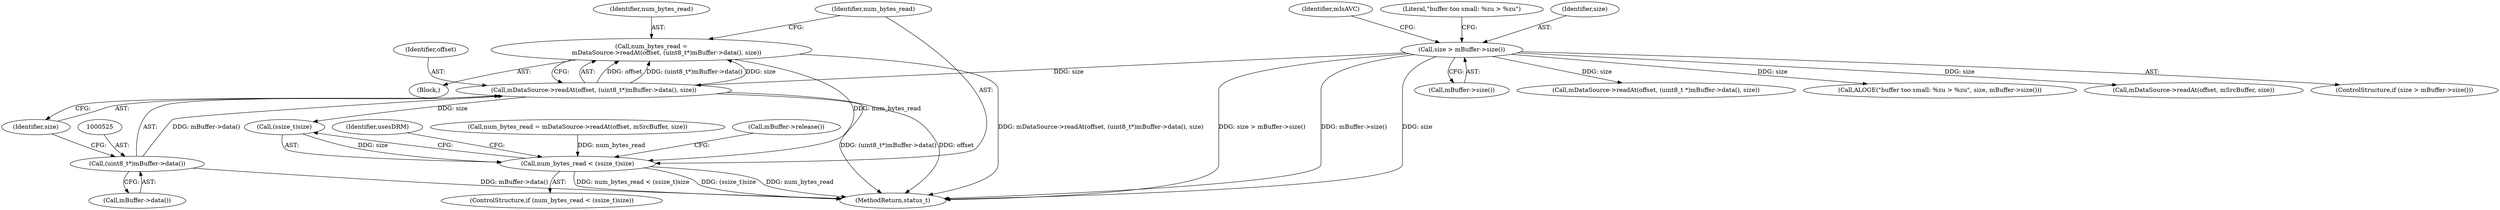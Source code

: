 digraph "0_Android_7a282fb64fef25349e9d341f102d9cea3bf75baf@API" {
"1000520" [label="(Call,num_bytes_read =\n                mDataSource->readAt(offset, (uint8_t*)mBuffer->data(), size))"];
"1000522" [label="(Call,mDataSource->readAt(offset, (uint8_t*)mBuffer->data(), size))"];
"1000524" [label="(Call,(uint8_t*)mBuffer->data())"];
"1000310" [label="(Call,size > mBuffer->size())"];
"1000537" [label="(Call,num_bytes_read < (ssize_t)size)"];
"1000550" [label="(Identifier,usesDRM)"];
"1000312" [label="(Call,mBuffer->size())"];
"1000521" [label="(Identifier,num_bytes_read)"];
"1000526" [label="(Call,mBuffer->data())"];
"1000335" [label="(Call,mDataSource->readAt(offset, (uint8_t *)mBuffer->data(), size))"];
"1000538" [label="(Identifier,num_bytes_read)"];
"1000524" [label="(Call,(uint8_t*)mBuffer->data())"];
"1000736" [label="(MethodReturn,status_t)"];
"1000523" [label="(Identifier,offset)"];
"1000536" [label="(ControlStructure,if (num_bytes_read < (ssize_t)size))"];
"1000520" [label="(Call,num_bytes_read =\n                mDataSource->readAt(offset, (uint8_t*)mBuffer->data(), size))"];
"1000314" [label="(Call,ALOGE(\"buffer too small: %zu > %zu\", size, mBuffer->size()))"];
"1000539" [label="(Call,(ssize_t)size)"];
"1000324" [label="(Identifier,mIsAVC)"];
"1000527" [label="(Identifier,size)"];
"1000532" [label="(Call,mDataSource->readAt(offset, mSrcBuffer, size))"];
"1000519" [label="(Block,)"];
"1000530" [label="(Call,num_bytes_read = mDataSource->readAt(offset, mSrcBuffer, size))"];
"1000309" [label="(ControlStructure,if (size > mBuffer->size()))"];
"1000315" [label="(Literal,\"buffer too small: %zu > %zu\")"];
"1000543" [label="(Call,mBuffer->release())"];
"1000522" [label="(Call,mDataSource->readAt(offset, (uint8_t*)mBuffer->data(), size))"];
"1000310" [label="(Call,size > mBuffer->size())"];
"1000537" [label="(Call,num_bytes_read < (ssize_t)size)"];
"1000311" [label="(Identifier,size)"];
"1000520" -> "1000519"  [label="AST: "];
"1000520" -> "1000522"  [label="CFG: "];
"1000521" -> "1000520"  [label="AST: "];
"1000522" -> "1000520"  [label="AST: "];
"1000538" -> "1000520"  [label="CFG: "];
"1000520" -> "1000736"  [label="DDG: mDataSource->readAt(offset, (uint8_t*)mBuffer->data(), size)"];
"1000522" -> "1000520"  [label="DDG: offset"];
"1000522" -> "1000520"  [label="DDG: (uint8_t*)mBuffer->data()"];
"1000522" -> "1000520"  [label="DDG: size"];
"1000520" -> "1000537"  [label="DDG: num_bytes_read"];
"1000522" -> "1000527"  [label="CFG: "];
"1000523" -> "1000522"  [label="AST: "];
"1000524" -> "1000522"  [label="AST: "];
"1000527" -> "1000522"  [label="AST: "];
"1000522" -> "1000736"  [label="DDG: (uint8_t*)mBuffer->data()"];
"1000522" -> "1000736"  [label="DDG: offset"];
"1000524" -> "1000522"  [label="DDG: mBuffer->data()"];
"1000310" -> "1000522"  [label="DDG: size"];
"1000522" -> "1000539"  [label="DDG: size"];
"1000524" -> "1000526"  [label="CFG: "];
"1000525" -> "1000524"  [label="AST: "];
"1000526" -> "1000524"  [label="AST: "];
"1000527" -> "1000524"  [label="CFG: "];
"1000524" -> "1000736"  [label="DDG: mBuffer->data()"];
"1000310" -> "1000309"  [label="AST: "];
"1000310" -> "1000312"  [label="CFG: "];
"1000311" -> "1000310"  [label="AST: "];
"1000312" -> "1000310"  [label="AST: "];
"1000315" -> "1000310"  [label="CFG: "];
"1000324" -> "1000310"  [label="CFG: "];
"1000310" -> "1000736"  [label="DDG: size > mBuffer->size()"];
"1000310" -> "1000736"  [label="DDG: mBuffer->size()"];
"1000310" -> "1000736"  [label="DDG: size"];
"1000310" -> "1000314"  [label="DDG: size"];
"1000310" -> "1000335"  [label="DDG: size"];
"1000310" -> "1000532"  [label="DDG: size"];
"1000537" -> "1000536"  [label="AST: "];
"1000537" -> "1000539"  [label="CFG: "];
"1000538" -> "1000537"  [label="AST: "];
"1000539" -> "1000537"  [label="AST: "];
"1000543" -> "1000537"  [label="CFG: "];
"1000550" -> "1000537"  [label="CFG: "];
"1000537" -> "1000736"  [label="DDG: (ssize_t)size"];
"1000537" -> "1000736"  [label="DDG: num_bytes_read"];
"1000537" -> "1000736"  [label="DDG: num_bytes_read < (ssize_t)size"];
"1000530" -> "1000537"  [label="DDG: num_bytes_read"];
"1000539" -> "1000537"  [label="DDG: size"];
}
